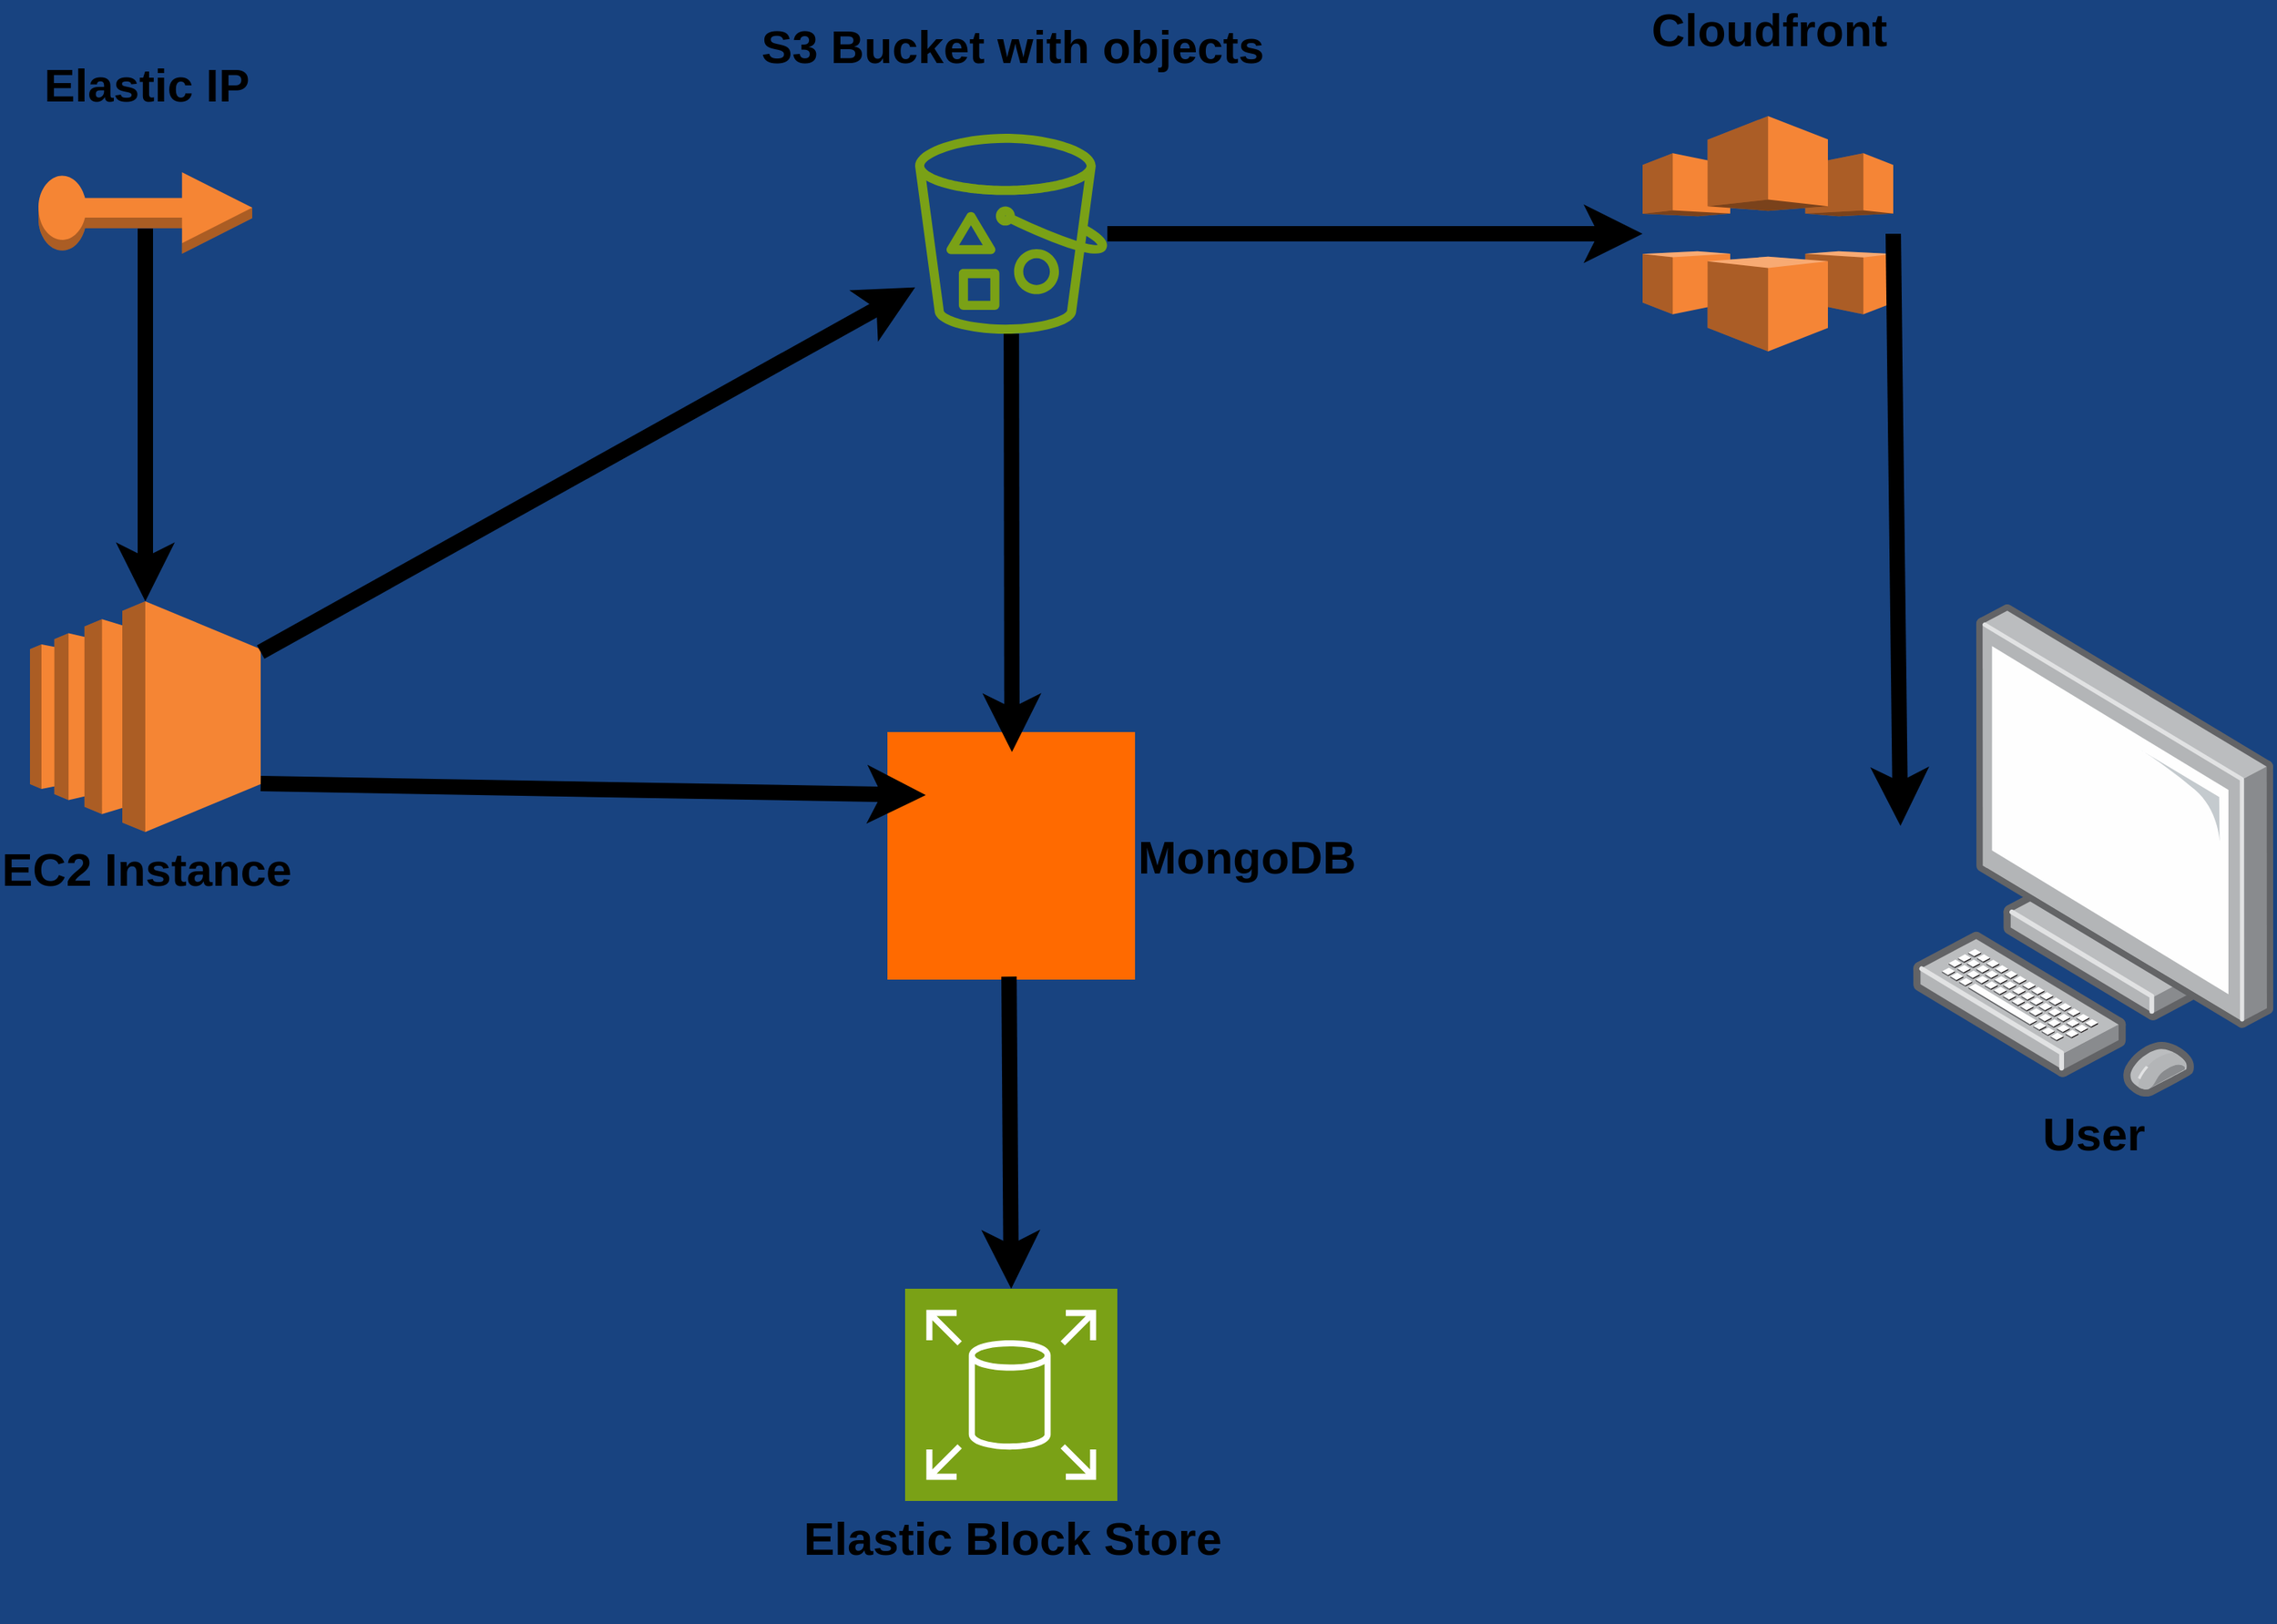 <mxfile version="26.2.2">
  <diagram name="Page-1" id="7a6c530e-6e37-e111-ec74-82921da8cc10">
    <mxGraphModel dx="2768" dy="1572" grid="0" gridSize="10" guides="1" tooltips="1" connect="1" arrows="1" fold="1" page="1" pageScale="1.5" pageWidth="1169" pageHeight="826" background="#184380" math="0" shadow="0">
      <root>
        <mxCell id="0" style=";html=1;" />
        <mxCell id="1" style=";html=1;" parent="0" />
        <mxCell id="2FV92E6_kj3xv08Foaql-3" value="S3 Bucket with objects&lt;div&gt;&lt;br&gt;&lt;/div&gt;" style="sketch=0;outlineConnect=0;fontColor=#000000;gradientColor=none;fillColor=#7AA116;strokeColor=none;dashed=0;verticalLabelPosition=top;verticalAlign=bottom;align=center;html=1;fontSize=30;fontStyle=1;aspect=fixed;pointerEvents=1;shape=mxgraph.aws4.bucket_with_objects;labelPosition=center;" vertex="1" parent="1">
          <mxGeometry x="629" y="225" width="125" height="130" as="geometry" />
        </mxCell>
        <mxCell id="2FV92E6_kj3xv08Foaql-4" value="MongoDB" style="points=[];aspect=fixed;html=1;align=left;shadow=0;dashed=0;fillColor=#FF6A00;strokeColor=none;shape=mxgraph.alibaba_cloud.mongodb;fontSize=30;verticalAlign=middle;labelPosition=right;verticalLabelPosition=middle;fontStyle=1" vertex="1" parent="1">
          <mxGeometry x="611" y="614" width="161" height="161" as="geometry" />
        </mxCell>
        <mxCell id="2FV92E6_kj3xv08Foaql-5" value="EC2 Instance" style="outlineConnect=0;dashed=0;verticalLabelPosition=bottom;verticalAlign=top;align=center;html=1;shape=mxgraph.aws3.ec2;fillColor=#F58534;gradientColor=none;fontSize=30;fontStyle=1" vertex="1" parent="1">
          <mxGeometry x="53.5" y="529" width="150" height="150" as="geometry" />
        </mxCell>
        <mxCell id="2FV92E6_kj3xv08Foaql-6" value="Cloudfront&lt;div&gt;&lt;br&gt;&lt;/div&gt;" style="outlineConnect=0;dashed=0;verticalLabelPosition=top;verticalAlign=bottom;align=center;html=1;shape=mxgraph.aws3.cloudfront;fillColor=#F58536;gradientColor=none;fontSize=30;labelPosition=center;fontStyle=1" vertex="1" parent="1">
          <mxGeometry x="1102" y="213.5" width="163" height="153" as="geometry" />
        </mxCell>
        <mxCell id="2FV92E6_kj3xv08Foaql-7" value="&lt;font&gt;Elastic Block Store&lt;/font&gt;&lt;div&gt;&lt;br&gt;&lt;/div&gt;" style="sketch=0;points=[[0,0,0],[0.25,0,0],[0.5,0,0],[0.75,0,0],[1,0,0],[0,1,0],[0.25,1,0],[0.5,1,0],[0.75,1,0],[1,1,0],[0,0.25,0],[0,0.5,0],[0,0.75,0],[1,0.25,0],[1,0.5,0],[1,0.75,0]];outlineConnect=0;fontColor=#000000;fillColor=#7AA116;strokeColor=#ffffff;dashed=0;verticalLabelPosition=bottom;verticalAlign=top;align=center;html=1;fontSize=30;fontStyle=1;aspect=fixed;shape=mxgraph.aws4.resourceIcon;resIcon=mxgraph.aws4.elastic_block_store;" vertex="1" parent="1">
          <mxGeometry x="622.5" y="976" width="138" height="138" as="geometry" />
        </mxCell>
        <mxCell id="2FV92E6_kj3xv08Foaql-10" value="&lt;div&gt;&lt;br&gt;&lt;/div&gt;" style="text;html=1;align=center;verticalAlign=middle;resizable=0;points=[];autosize=1;strokeColor=none;fillColor=none;fontSize=15;" vertex="1" parent="1">
          <mxGeometry x="262" y="805" width="18" height="30" as="geometry" />
        </mxCell>
        <mxCell id="2FV92E6_kj3xv08Foaql-11" value="Elastic IP&lt;div&gt;&lt;br&gt;&lt;/div&gt;" style="outlineConnect=0;dashed=0;verticalLabelPosition=top;verticalAlign=bottom;align=center;html=1;shape=mxgraph.aws3.elastic_ip;fillColor=#F58534;gradientColor=none;fontSize=30;labelPosition=center;fontStyle=1" vertex="1" parent="1">
          <mxGeometry x="59" y="250" width="139" height="53" as="geometry" />
        </mxCell>
        <mxCell id="2FV92E6_kj3xv08Foaql-16" value="User" style="image;points=[];aspect=fixed;html=1;align=center;shadow=0;dashed=0;image=img/lib/allied_telesis/computer_and_terminals/Personal_Computer.svg;fontSize=30;labelBackgroundColor=none;fontStyle=1" vertex="1" parent="1">
          <mxGeometry x="1277" y="531" width="236.12" height="320" as="geometry" />
        </mxCell>
        <mxCell id="2FV92E6_kj3xv08Foaql-20" value="" style="endArrow=classic;html=1;rounded=0;exitX=1;exitY=0.5;exitDx=0;exitDy=0;exitPerimeter=0;entryX=-0.031;entryY=0.45;entryDx=0;entryDy=0;entryPerimeter=0;strokeWidth=10;" edge="1" parent="1" source="2FV92E6_kj3xv08Foaql-6" target="2FV92E6_kj3xv08Foaql-16">
          <mxGeometry width="50" height="50" relative="1" as="geometry">
            <mxPoint x="1248" y="602" as="sourcePoint" />
            <mxPoint x="1400" y="606" as="targetPoint" />
          </mxGeometry>
        </mxCell>
        <mxCell id="2FV92E6_kj3xv08Foaql-21" value="" style="endArrow=classic;html=1;rounded=0;entryX=0;entryY=0.5;entryDx=0;entryDy=0;entryPerimeter=0;strokeWidth=10;" edge="1" parent="1" source="2FV92E6_kj3xv08Foaql-3" target="2FV92E6_kj3xv08Foaql-6">
          <mxGeometry width="50" height="50" relative="1" as="geometry">
            <mxPoint x="753" y="458" as="sourcePoint" />
            <mxPoint x="910" y="504" as="targetPoint" />
          </mxGeometry>
        </mxCell>
        <mxCell id="2FV92E6_kj3xv08Foaql-23" value="" style="endArrow=classic;html=1;rounded=0;exitX=0.491;exitY=0.988;exitDx=0;exitDy=0;exitPerimeter=0;entryX=0.5;entryY=0;entryDx=0;entryDy=0;entryPerimeter=0;strokeWidth=10;" edge="1" parent="1" source="2FV92E6_kj3xv08Foaql-4" target="2FV92E6_kj3xv08Foaql-7">
          <mxGeometry width="50" height="50" relative="1" as="geometry">
            <mxPoint x="638.5" y="845" as="sourcePoint" />
            <mxPoint x="639" y="968" as="targetPoint" />
          </mxGeometry>
        </mxCell>
        <mxCell id="2FV92E6_kj3xv08Foaql-29" value="" style="endArrow=classic;html=1;rounded=0;entryX=0.503;entryY=0.081;entryDx=0;entryDy=0;entryPerimeter=0;strokeWidth=10;" edge="1" parent="1" source="2FV92E6_kj3xv08Foaql-3" target="2FV92E6_kj3xv08Foaql-4">
          <mxGeometry width="50" height="50" relative="1" as="geometry">
            <mxPoint x="638.5" y="461" as="sourcePoint" />
            <mxPoint x="639" y="584" as="targetPoint" />
          </mxGeometry>
        </mxCell>
        <mxCell id="2FV92E6_kj3xv08Foaql-31" value="" style="endArrow=classic;html=1;rounded=0;exitX=1;exitY=0.22;exitDx=0;exitDy=0;exitPerimeter=0;strokeWidth=10;" edge="1" parent="1" source="2FV92E6_kj3xv08Foaql-5" target="2FV92E6_kj3xv08Foaql-3">
          <mxGeometry width="50" height="50" relative="1" as="geometry">
            <mxPoint x="216" y="572" as="sourcePoint" />
            <mxPoint x="377" y="379" as="targetPoint" />
          </mxGeometry>
        </mxCell>
        <mxCell id="2FV92E6_kj3xv08Foaql-32" value="" style="endArrow=classic;html=1;rounded=0;entryX=0.155;entryY=0.255;entryDx=0;entryDy=0;entryPerimeter=0;exitX=1;exitY=0.79;exitDx=0;exitDy=0;exitPerimeter=0;strokeWidth=10;" edge="1" parent="1" source="2FV92E6_kj3xv08Foaql-5" target="2FV92E6_kj3xv08Foaql-4">
          <mxGeometry width="50" height="50" relative="1" as="geometry">
            <mxPoint x="218" y="667" as="sourcePoint" />
            <mxPoint x="566" y="664" as="targetPoint" />
          </mxGeometry>
        </mxCell>
        <mxCell id="2FV92E6_kj3xv08Foaql-33" value="" style="endArrow=classic;html=1;rounded=0;entryX=0.5;entryY=0;entryDx=0;entryDy=0;entryPerimeter=0;exitX=0.5;exitY=0.69;exitDx=0;exitDy=0;exitPerimeter=0;verticalAlign=bottom;labelPosition=left;verticalLabelPosition=top;align=right;strokeWidth=10;" edge="1" parent="1" source="2FV92E6_kj3xv08Foaql-11" target="2FV92E6_kj3xv08Foaql-5">
          <mxGeometry width="50" height="50" relative="1" as="geometry">
            <mxPoint x="122" y="460" as="sourcePoint" />
            <mxPoint x="122" y="528" as="targetPoint" />
          </mxGeometry>
        </mxCell>
      </root>
    </mxGraphModel>
  </diagram>
</mxfile>
